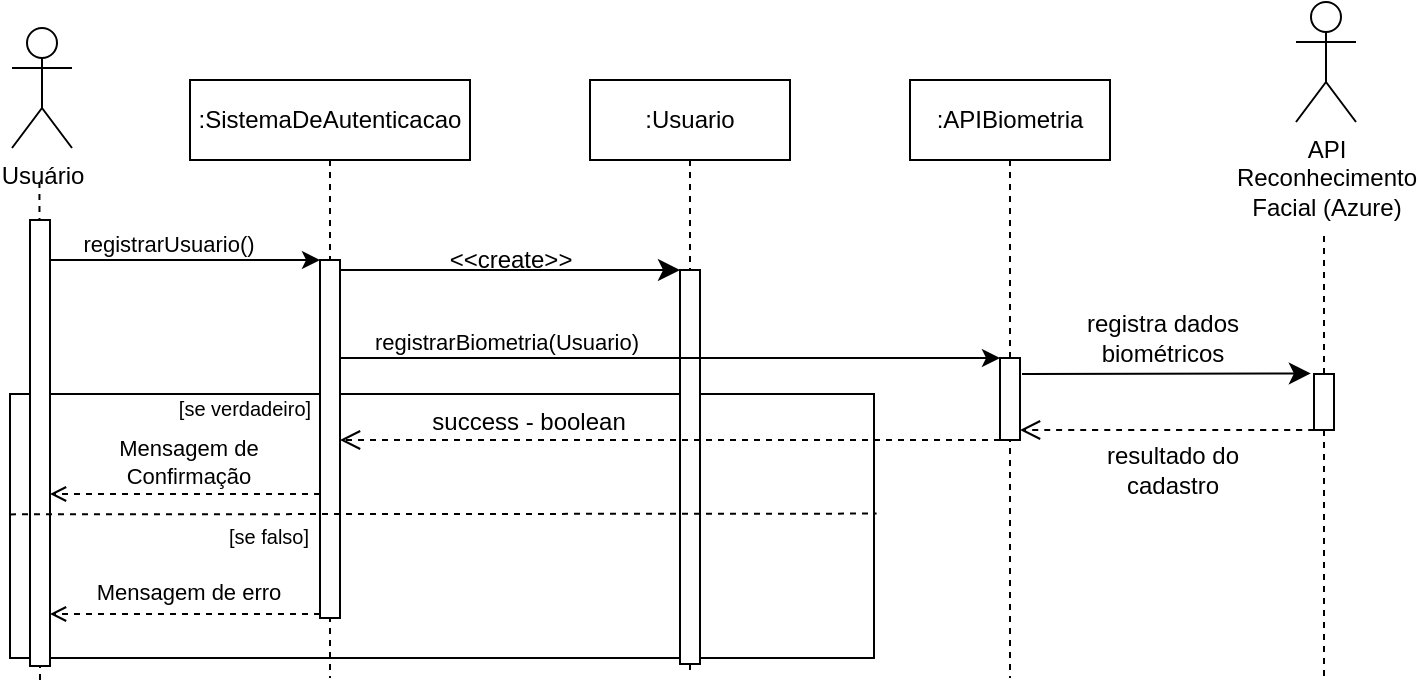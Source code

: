 <mxfile version="24.7.8">
  <diagram name="Page-1" id="2YBvvXClWsGukQMizWep">
    <mxGraphModel dx="989" dy="577" grid="0" gridSize="10" guides="0" tooltips="1" connect="0" arrows="0" fold="1" page="1" pageScale="1" pageWidth="850" pageHeight="1100" math="0" shadow="0">
      <root>
        <mxCell id="0" />
        <mxCell id="1" parent="0" />
        <mxCell id="w_ARO1fLBR1Ipvb4Wcxg-7" value="" style="rounded=0;whiteSpace=wrap;html=1;fillColor=none;" parent="1" vertex="1">
          <mxGeometry x="320" y="267" width="432" height="132" as="geometry" />
        </mxCell>
        <mxCell id="aM9ryv3xv72pqoxQDRHE-1" value=":Usuario" style="shape=umlLifeline;perimeter=lifelinePerimeter;whiteSpace=wrap;html=1;container=0;dropTarget=0;collapsible=0;recursiveResize=0;outlineConnect=0;portConstraint=eastwest;newEdgeStyle={&quot;edgeStyle&quot;:&quot;elbowEdgeStyle&quot;,&quot;elbow&quot;:&quot;vertical&quot;,&quot;curved&quot;:0,&quot;rounded&quot;:0};" parent="1" vertex="1">
          <mxGeometry x="610" y="110" width="100" height="298" as="geometry" />
        </mxCell>
        <mxCell id="aM9ryv3xv72pqoxQDRHE-2" value="" style="html=1;points=[];perimeter=orthogonalPerimeter;outlineConnect=0;targetShapes=umlLifeline;portConstraint=eastwest;newEdgeStyle={&quot;edgeStyle&quot;:&quot;elbowEdgeStyle&quot;,&quot;elbow&quot;:&quot;vertical&quot;,&quot;curved&quot;:0,&quot;rounded&quot;:0};" parent="aM9ryv3xv72pqoxQDRHE-1" vertex="1">
          <mxGeometry x="45" y="95" width="10" height="197" as="geometry" />
        </mxCell>
        <mxCell id="368ryIqdzKqAlcXKy1S3-1" value="Usuário" style="shape=umlActor;verticalLabelPosition=bottom;verticalAlign=top;html=1;" parent="1" vertex="1">
          <mxGeometry x="321" y="84" width="30" height="60" as="geometry" />
        </mxCell>
        <mxCell id="368ryIqdzKqAlcXKy1S3-3" value="" style="endArrow=none;dashed=1;html=1;rounded=0;" parent="1" edge="1">
          <mxGeometry width="50" height="50" relative="1" as="geometry">
            <mxPoint x="335" y="410" as="sourcePoint" />
            <mxPoint x="334.72" y="160" as="targetPoint" />
          </mxGeometry>
        </mxCell>
        <mxCell id="368ryIqdzKqAlcXKy1S3-13" style="edgeStyle=orthogonalEdgeStyle;rounded=0;orthogonalLoop=1;jettySize=auto;html=1;curved=0;" parent="1" edge="1">
          <mxGeometry relative="1" as="geometry">
            <mxPoint x="340" y="200" as="sourcePoint" />
            <mxPoint x="475" y="200" as="targetPoint" />
            <Array as="points" />
          </mxGeometry>
        </mxCell>
        <mxCell id="368ryIqdzKqAlcXKy1S3-14" value="registrarUsuario()" style="edgeLabel;html=1;align=center;verticalAlign=middle;resizable=0;points=[];" parent="368ryIqdzKqAlcXKy1S3-13" vertex="1" connectable="0">
          <mxGeometry x="-0.128" y="1" relative="1" as="geometry">
            <mxPoint y="-7" as="offset" />
          </mxGeometry>
        </mxCell>
        <mxCell id="368ryIqdzKqAlcXKy1S3-2" value="" style="html=1;points=[[0,0,0,0,5],[0,1,0,0,-5],[1,0,0,0,5],[1,1,0,0,-5]];perimeter=orthogonalPerimeter;outlineConnect=0;targetShapes=umlLifeline;portConstraint=eastwest;newEdgeStyle={&quot;curved&quot;:0,&quot;rounded&quot;:0};" parent="1" vertex="1">
          <mxGeometry x="330" y="180" width="10" height="223" as="geometry" />
        </mxCell>
        <mxCell id="368ryIqdzKqAlcXKy1S3-6" value=":SistemaDeAutenticacao" style="shape=umlLifeline;perimeter=lifelinePerimeter;whiteSpace=wrap;html=1;container=1;dropTarget=0;collapsible=0;recursiveResize=0;outlineConnect=0;portConstraint=eastwest;newEdgeStyle={&quot;curved&quot;:0,&quot;rounded&quot;:0};" parent="1" vertex="1">
          <mxGeometry x="410" y="110" width="140" height="299" as="geometry" />
        </mxCell>
        <mxCell id="368ryIqdzKqAlcXKy1S3-7" value="" style="html=1;points=[[0,0,0,0,5],[0,1,0,0,-5],[1,0,0,0,5],[1,1,0,0,-5]];perimeter=orthogonalPerimeter;outlineConnect=0;targetShapes=umlLifeline;portConstraint=eastwest;newEdgeStyle={&quot;curved&quot;:0,&quot;rounded&quot;:0};" parent="368ryIqdzKqAlcXKy1S3-6" vertex="1">
          <mxGeometry x="65" y="90" width="10" height="179" as="geometry" />
        </mxCell>
        <mxCell id="368ryIqdzKqAlcXKy1S3-11" value=":APIBiometria" style="shape=umlLifeline;perimeter=lifelinePerimeter;whiteSpace=wrap;html=1;container=1;dropTarget=0;collapsible=0;recursiveResize=0;outlineConnect=0;portConstraint=eastwest;newEdgeStyle={&quot;curved&quot;:0,&quot;rounded&quot;:0};" parent="1" vertex="1">
          <mxGeometry x="770" y="110" width="100" height="299" as="geometry" />
        </mxCell>
        <mxCell id="368ryIqdzKqAlcXKy1S3-12" value="" style="html=1;points=[[0,0,0,0,5],[0,1,0,0,-5],[1,0,0,0,5],[1,1,0,0,-5]];perimeter=orthogonalPerimeter;outlineConnect=0;targetShapes=umlLifeline;portConstraint=eastwest;newEdgeStyle={&quot;curved&quot;:0,&quot;rounded&quot;:0};" parent="368ryIqdzKqAlcXKy1S3-11" vertex="1">
          <mxGeometry x="45" y="139" width="10" height="41" as="geometry" />
        </mxCell>
        <mxCell id="368ryIqdzKqAlcXKy1S3-20" style="edgeStyle=orthogonalEdgeStyle;rounded=0;orthogonalLoop=1;jettySize=auto;html=1;curved=0;dashed=1;endArrow=open;endFill=0;" parent="1" edge="1">
          <mxGeometry relative="1" as="geometry">
            <mxPoint x="475.0" y="317.0" as="sourcePoint" />
            <mxPoint x="340" y="317" as="targetPoint" />
            <Array as="points">
              <mxPoint x="440" y="317" />
              <mxPoint x="440" y="317" />
            </Array>
          </mxGeometry>
        </mxCell>
        <mxCell id="368ryIqdzKqAlcXKy1S3-21" value="Mensagem de&lt;div&gt;Confirmação&lt;/div&gt;" style="edgeLabel;html=1;align=center;verticalAlign=middle;resizable=0;points=[];" parent="368ryIqdzKqAlcXKy1S3-20" vertex="1" connectable="0">
          <mxGeometry x="-0.128" y="1" relative="1" as="geometry">
            <mxPoint x="-7" y="-17" as="offset" />
          </mxGeometry>
        </mxCell>
        <mxCell id="368ryIqdzKqAlcXKy1S3-22" value="" style="html=1;verticalAlign=bottom;endArrow=open;dashed=1;endSize=8;curved=0;rounded=0;" parent="1" target="368ryIqdzKqAlcXKy1S3-7" edge="1">
          <mxGeometry relative="1" as="geometry">
            <mxPoint x="815" y="290" as="sourcePoint" />
            <mxPoint x="665" y="290" as="targetPoint" />
          </mxGeometry>
        </mxCell>
        <mxCell id="R58-e2zJlNTAsr12hb-H-4" value="" style="endArrow=classic;html=1;rounded=0;fontSize=12;startSize=8;endSize=8;curved=1;" parent="1" source="368ryIqdzKqAlcXKy1S3-7" edge="1">
          <mxGeometry width="50" height="50" relative="1" as="geometry">
            <mxPoint x="486" y="205" as="sourcePoint" />
            <mxPoint x="655" y="205" as="targetPoint" />
          </mxGeometry>
        </mxCell>
        <mxCell id="R58-e2zJlNTAsr12hb-H-5" value="&amp;lt;&amp;lt;create&amp;gt;&amp;gt;" style="text;html=1;align=center;verticalAlign=middle;resizable=0;points=[];autosize=1;strokeColor=none;fillColor=none;fontSize=12;" parent="1" vertex="1">
          <mxGeometry x="530" y="185" width="80" height="30" as="geometry" />
        </mxCell>
        <mxCell id="R58-e2zJlNTAsr12hb-H-10" style="edgeStyle=orthogonalEdgeStyle;rounded=0;orthogonalLoop=1;jettySize=auto;html=1;curved=0;" parent="1" source="368ryIqdzKqAlcXKy1S3-7" target="368ryIqdzKqAlcXKy1S3-12" edge="1">
          <mxGeometry relative="1" as="geometry">
            <mxPoint x="489" y="233" as="sourcePoint" />
            <mxPoint x="769" y="233" as="targetPoint" />
            <Array as="points">
              <mxPoint x="568" y="249" />
              <mxPoint x="568" y="249" />
            </Array>
          </mxGeometry>
        </mxCell>
        <mxCell id="R58-e2zJlNTAsr12hb-H-11" value="registrarBiometria(Usuario)" style="edgeLabel;html=1;align=center;verticalAlign=middle;resizable=0;points=[];" parent="R58-e2zJlNTAsr12hb-H-10" vertex="1" connectable="0">
          <mxGeometry x="-0.386" y="-2" relative="1" as="geometry">
            <mxPoint x="-19" y="-10" as="offset" />
          </mxGeometry>
        </mxCell>
        <mxCell id="R58-e2zJlNTAsr12hb-H-12" value="success - boolean" style="text;html=1;align=center;verticalAlign=middle;resizable=0;points=[];autosize=1;strokeColor=none;fillColor=none;fontSize=12;" parent="1" vertex="1">
          <mxGeometry x="521" y="268" width="115" height="26" as="geometry" />
        </mxCell>
        <mxCell id="lvPQOKOiwOwVBSHTfjoa-1" value="" style="endArrow=none;dashed=1;html=1;rounded=0;" parent="1" source="lvPQOKOiwOwVBSHTfjoa-4" edge="1">
          <mxGeometry width="50" height="50" relative="1" as="geometry">
            <mxPoint x="977" y="457" as="sourcePoint" />
            <mxPoint x="977" y="185" as="targetPoint" />
          </mxGeometry>
        </mxCell>
        <mxCell id="lvPQOKOiwOwVBSHTfjoa-2" value="API&lt;div&gt;Reconhecimento&lt;/div&gt;&lt;div&gt;Facial (Azure)&lt;/div&gt;" style="shape=umlActor;verticalLabelPosition=bottom;verticalAlign=top;html=1;outlineConnect=0;" parent="1" vertex="1">
          <mxGeometry x="963" y="71" width="30" height="60" as="geometry" />
        </mxCell>
        <mxCell id="lvPQOKOiwOwVBSHTfjoa-3" value="" style="endArrow=none;dashed=1;html=1;rounded=0;" parent="1" target="lvPQOKOiwOwVBSHTfjoa-4" edge="1">
          <mxGeometry width="50" height="50" relative="1" as="geometry">
            <mxPoint x="977" y="408" as="sourcePoint" />
            <mxPoint x="977" y="220" as="targetPoint" />
          </mxGeometry>
        </mxCell>
        <mxCell id="lvPQOKOiwOwVBSHTfjoa-4" value="" style="rounded=0;whiteSpace=wrap;html=1;" parent="1" vertex="1">
          <mxGeometry x="972" y="257" width="10" height="28" as="geometry" />
        </mxCell>
        <mxCell id="lvPQOKOiwOwVBSHTfjoa-5" value="" style="endArrow=classic;html=1;rounded=0;fontFamily=Helvetica;fontSize=12;fontColor=default;autosize=1;resizable=0;startSize=8;endSize=8;curved=1;entryX=-0.157;entryY=-0.01;entryDx=0;entryDy=0;entryPerimeter=0;" parent="1" target="lvPQOKOiwOwVBSHTfjoa-4" edge="1">
          <mxGeometry width="50" height="50" relative="1" as="geometry">
            <mxPoint x="825.999" y="257" as="sourcePoint" />
            <mxPoint x="927.07" y="257" as="targetPoint" />
          </mxGeometry>
        </mxCell>
        <mxCell id="lvPQOKOiwOwVBSHTfjoa-6" value="registra dados&lt;div&gt;biométricos&lt;/div&gt;" style="edgeLabel;html=1;align=center;verticalAlign=middle;resizable=0;points=[];fontSize=12;fontFamily=Helvetica;fontColor=default;autosize=1;fillColor=none;gradientColor=none;" parent="lvPQOKOiwOwVBSHTfjoa-5" vertex="1" connectable="0">
          <mxGeometry x="-0.109" width="94" height="41" relative="1" as="geometry">
            <mxPoint x="-41" y="-38" as="offset" />
          </mxGeometry>
        </mxCell>
        <mxCell id="lvPQOKOiwOwVBSHTfjoa-7" value="" style="endArrow=open;html=1;rounded=0;fontFamily=Helvetica;fontSize=12;fontColor=default;autosize=1;resizable=0;startSize=8;endSize=8;curved=1;dashed=1;endFill=0;" parent="1" target="368ryIqdzKqAlcXKy1S3-12" edge="1">
          <mxGeometry width="50" height="50" relative="1" as="geometry">
            <mxPoint x="972" y="285" as="sourcePoint" />
            <mxPoint x="911" y="374" as="targetPoint" />
          </mxGeometry>
        </mxCell>
        <mxCell id="lvPQOKOiwOwVBSHTfjoa-8" value="resultado do&lt;div&gt;cadastro&lt;/div&gt;" style="edgeLabel;html=1;align=center;verticalAlign=middle;resizable=0;points=[];fontSize=12;fontFamily=Helvetica;fontColor=default;autosize=1;fillColor=none;gradientColor=none;" parent="1" vertex="1" connectable="0">
          <mxGeometry x="859.0" y="284.005" width="84" height="41" as="geometry" />
        </mxCell>
        <mxCell id="w_ARO1fLBR1Ipvb4Wcxg-10" value="" style="endArrow=none;dashed=1;html=1;rounded=0;entryX=1.003;entryY=0.453;entryDx=0;entryDy=0;entryPerimeter=0;exitX=0;exitY=0.456;exitDx=0;exitDy=0;exitPerimeter=0;" parent="1" source="w_ARO1fLBR1Ipvb4Wcxg-7" target="w_ARO1fLBR1Ipvb4Wcxg-7" edge="1">
          <mxGeometry width="50" height="50" relative="1" as="geometry">
            <mxPoint x="321" y="488" as="sourcePoint" />
            <mxPoint x="583" y="425" as="targetPoint" />
          </mxGeometry>
        </mxCell>
        <mxCell id="w_ARO1fLBR1Ipvb4Wcxg-11" style="edgeStyle=orthogonalEdgeStyle;rounded=0;orthogonalLoop=1;jettySize=auto;html=1;curved=0;dashed=1;endArrow=open;endFill=0;" parent="1" edge="1">
          <mxGeometry relative="1" as="geometry">
            <mxPoint x="475.0" y="377.0" as="sourcePoint" />
            <mxPoint x="340" y="377" as="targetPoint" />
            <Array as="points">
              <mxPoint x="440" y="377" />
              <mxPoint x="440" y="377" />
            </Array>
          </mxGeometry>
        </mxCell>
        <mxCell id="w_ARO1fLBR1Ipvb4Wcxg-12" value="Mensagem de erro" style="edgeLabel;html=1;align=center;verticalAlign=middle;resizable=0;points=[];" parent="w_ARO1fLBR1Ipvb4Wcxg-11" vertex="1" connectable="0">
          <mxGeometry x="-0.128" y="1" relative="1" as="geometry">
            <mxPoint x="-7" y="-12" as="offset" />
          </mxGeometry>
        </mxCell>
        <mxCell id="w_ARO1fLBR1Ipvb4Wcxg-13" value="[se verdadeiro]" style="text;html=1;align=center;verticalAlign=middle;resizable=0;points=[];autosize=1;strokeColor=none;fillColor=none;fontSize=10;" parent="1" vertex="1">
          <mxGeometry x="395" y="262" width="84" height="24" as="geometry" />
        </mxCell>
        <mxCell id="w_ARO1fLBR1Ipvb4Wcxg-14" value="[se falso]" style="text;html=1;align=center;verticalAlign=middle;resizable=0;points=[];autosize=1;strokeColor=none;fillColor=none;fontSize=10;" parent="1" vertex="1">
          <mxGeometry x="420" y="326" width="58" height="24" as="geometry" />
        </mxCell>
      </root>
    </mxGraphModel>
  </diagram>
</mxfile>
